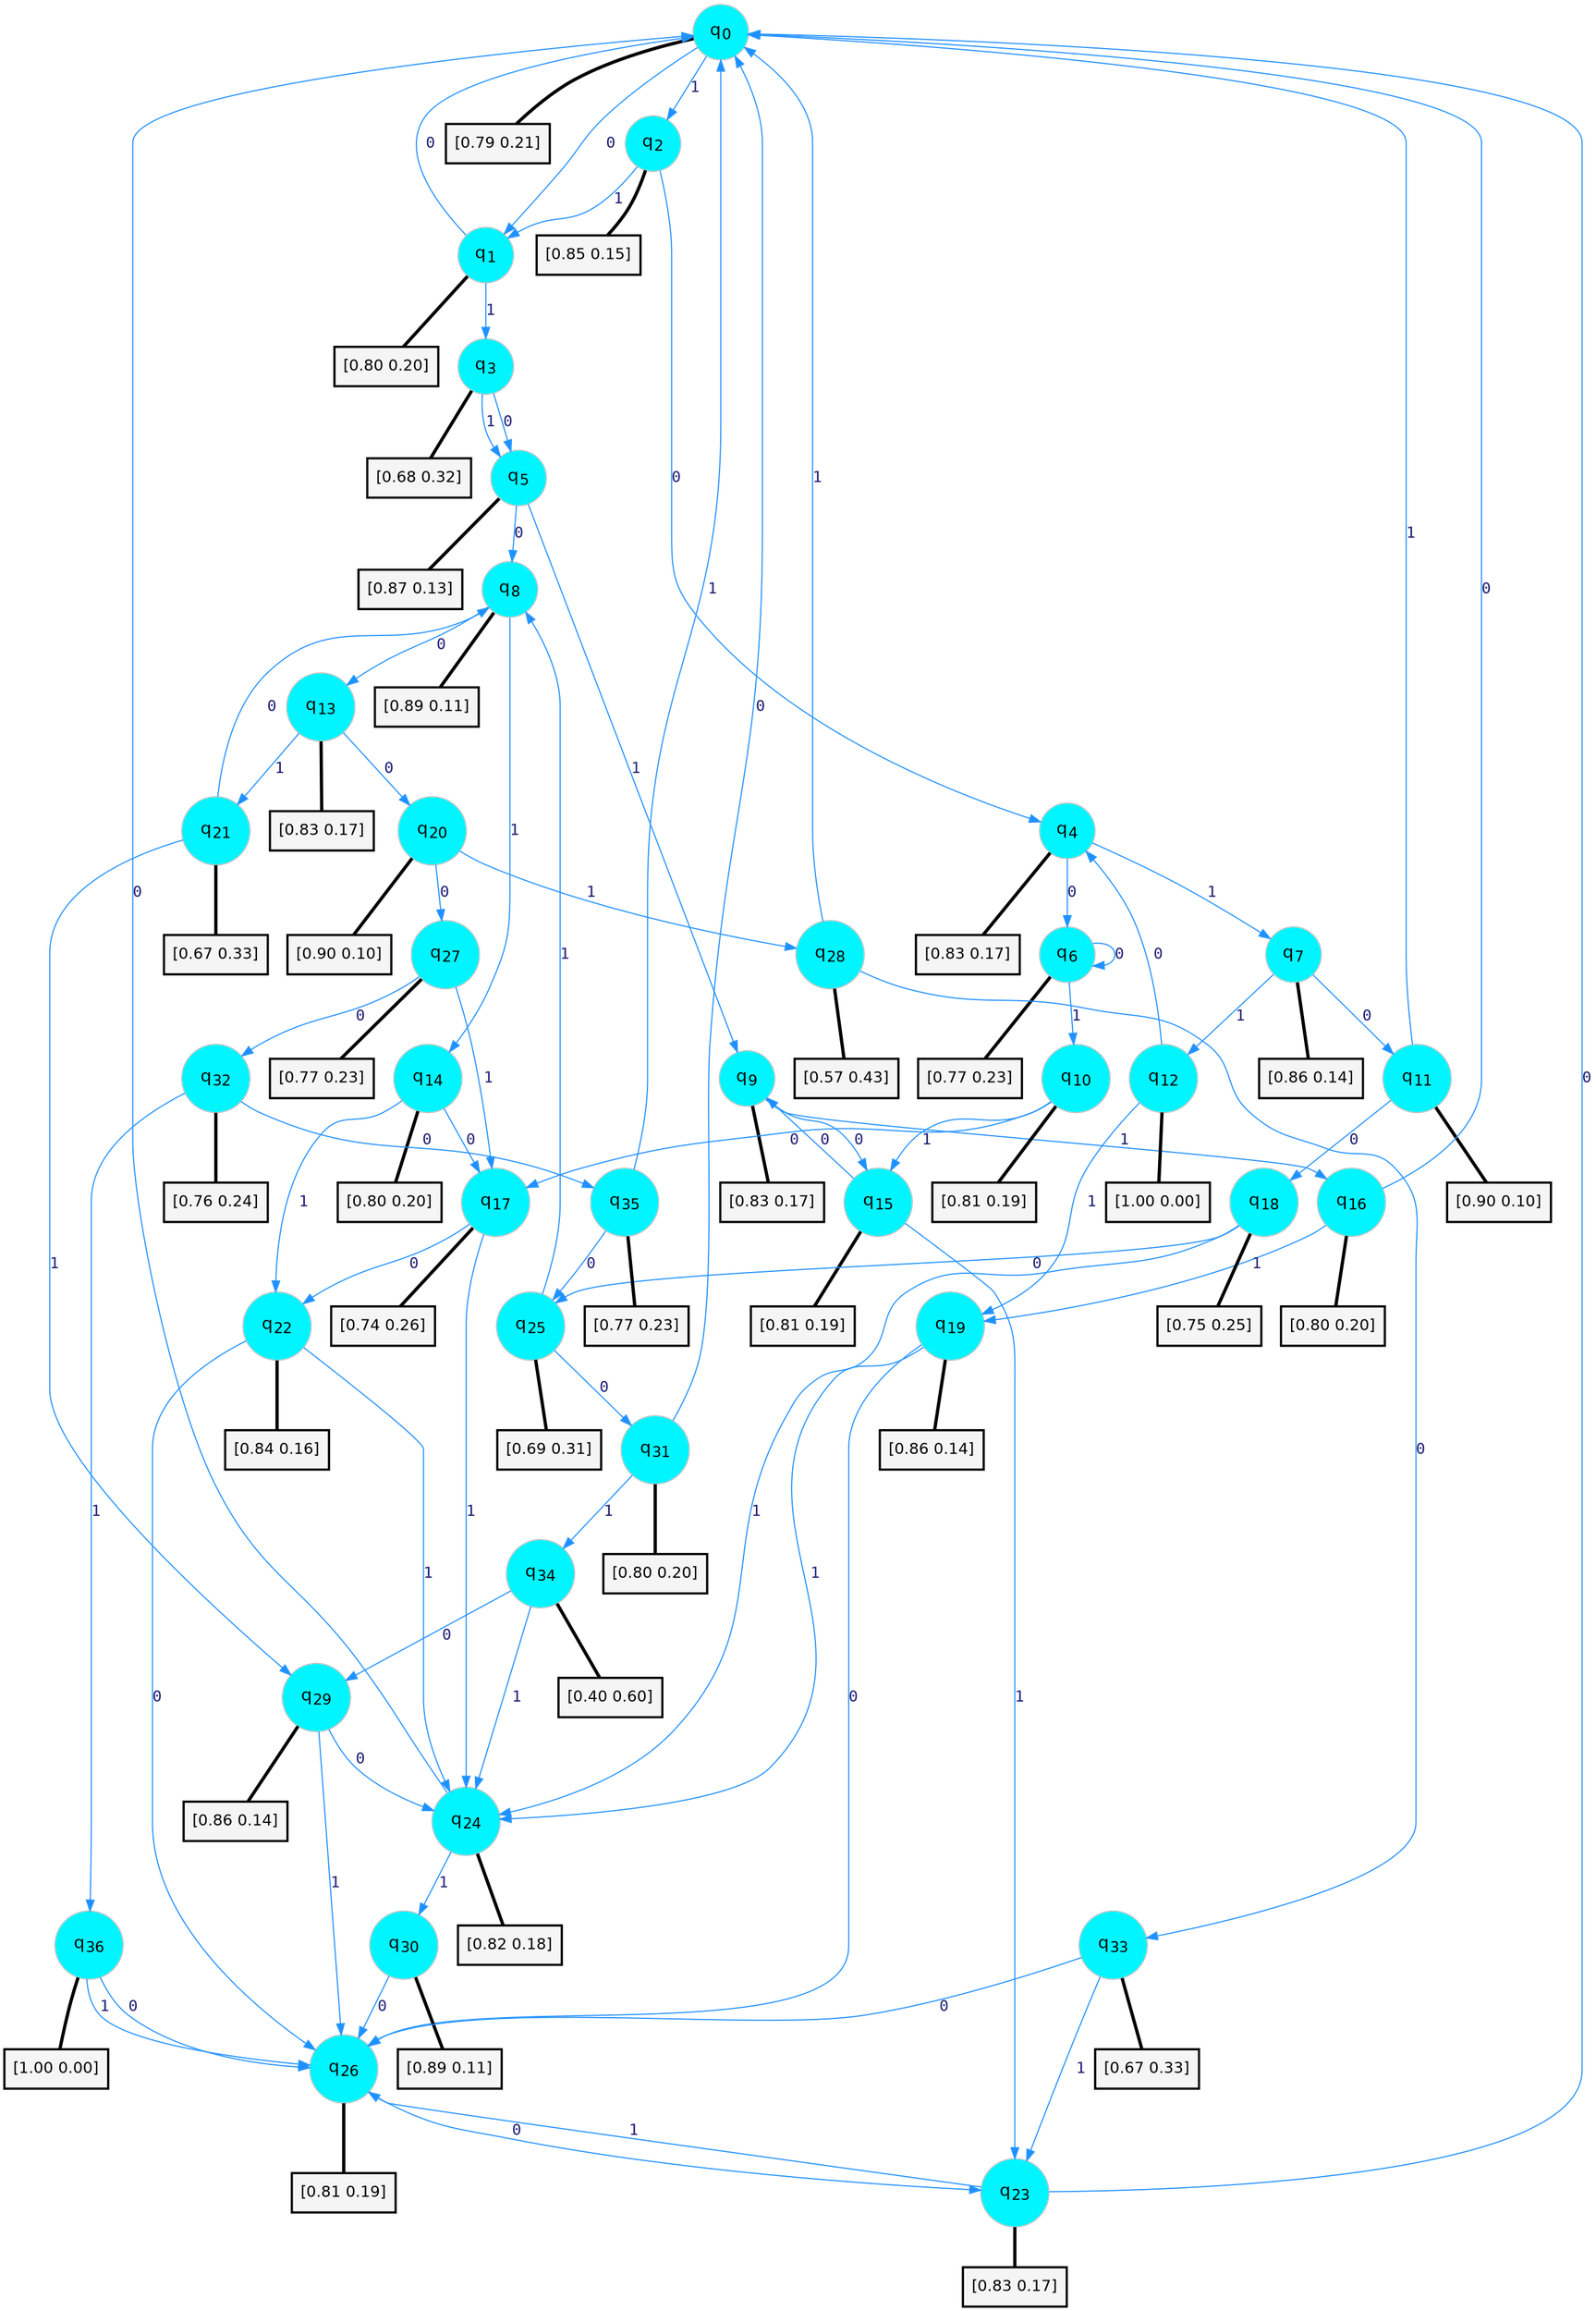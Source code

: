 digraph G {
graph [
bgcolor=transparent, dpi=300, rankdir=TD, size="40,25"];
node [
color=gray, fillcolor=turquoise1, fontcolor=black, fontname=Helvetica, fontsize=16, fontweight=bold, shape=circle, style=filled];
edge [
arrowsize=1, color=dodgerblue1, fontcolor=midnightblue, fontname=courier, fontweight=bold, penwidth=1, style=solid, weight=20];
0[label=<q<SUB>0</SUB>>];
1[label=<q<SUB>1</SUB>>];
2[label=<q<SUB>2</SUB>>];
3[label=<q<SUB>3</SUB>>];
4[label=<q<SUB>4</SUB>>];
5[label=<q<SUB>5</SUB>>];
6[label=<q<SUB>6</SUB>>];
7[label=<q<SUB>7</SUB>>];
8[label=<q<SUB>8</SUB>>];
9[label=<q<SUB>9</SUB>>];
10[label=<q<SUB>10</SUB>>];
11[label=<q<SUB>11</SUB>>];
12[label=<q<SUB>12</SUB>>];
13[label=<q<SUB>13</SUB>>];
14[label=<q<SUB>14</SUB>>];
15[label=<q<SUB>15</SUB>>];
16[label=<q<SUB>16</SUB>>];
17[label=<q<SUB>17</SUB>>];
18[label=<q<SUB>18</SUB>>];
19[label=<q<SUB>19</SUB>>];
20[label=<q<SUB>20</SUB>>];
21[label=<q<SUB>21</SUB>>];
22[label=<q<SUB>22</SUB>>];
23[label=<q<SUB>23</SUB>>];
24[label=<q<SUB>24</SUB>>];
25[label=<q<SUB>25</SUB>>];
26[label=<q<SUB>26</SUB>>];
27[label=<q<SUB>27</SUB>>];
28[label=<q<SUB>28</SUB>>];
29[label=<q<SUB>29</SUB>>];
30[label=<q<SUB>30</SUB>>];
31[label=<q<SUB>31</SUB>>];
32[label=<q<SUB>32</SUB>>];
33[label=<q<SUB>33</SUB>>];
34[label=<q<SUB>34</SUB>>];
35[label=<q<SUB>35</SUB>>];
36[label=<q<SUB>36</SUB>>];
37[label="[0.79 0.21]", shape=box,fontcolor=black, fontname=Helvetica, fontsize=14, penwidth=2, fillcolor=whitesmoke,color=black];
38[label="[0.80 0.20]", shape=box,fontcolor=black, fontname=Helvetica, fontsize=14, penwidth=2, fillcolor=whitesmoke,color=black];
39[label="[0.85 0.15]", shape=box,fontcolor=black, fontname=Helvetica, fontsize=14, penwidth=2, fillcolor=whitesmoke,color=black];
40[label="[0.68 0.32]", shape=box,fontcolor=black, fontname=Helvetica, fontsize=14, penwidth=2, fillcolor=whitesmoke,color=black];
41[label="[0.83 0.17]", shape=box,fontcolor=black, fontname=Helvetica, fontsize=14, penwidth=2, fillcolor=whitesmoke,color=black];
42[label="[0.87 0.13]", shape=box,fontcolor=black, fontname=Helvetica, fontsize=14, penwidth=2, fillcolor=whitesmoke,color=black];
43[label="[0.77 0.23]", shape=box,fontcolor=black, fontname=Helvetica, fontsize=14, penwidth=2, fillcolor=whitesmoke,color=black];
44[label="[0.86 0.14]", shape=box,fontcolor=black, fontname=Helvetica, fontsize=14, penwidth=2, fillcolor=whitesmoke,color=black];
45[label="[0.89 0.11]", shape=box,fontcolor=black, fontname=Helvetica, fontsize=14, penwidth=2, fillcolor=whitesmoke,color=black];
46[label="[0.83 0.17]", shape=box,fontcolor=black, fontname=Helvetica, fontsize=14, penwidth=2, fillcolor=whitesmoke,color=black];
47[label="[0.81 0.19]", shape=box,fontcolor=black, fontname=Helvetica, fontsize=14, penwidth=2, fillcolor=whitesmoke,color=black];
48[label="[0.90 0.10]", shape=box,fontcolor=black, fontname=Helvetica, fontsize=14, penwidth=2, fillcolor=whitesmoke,color=black];
49[label="[1.00 0.00]", shape=box,fontcolor=black, fontname=Helvetica, fontsize=14, penwidth=2, fillcolor=whitesmoke,color=black];
50[label="[0.83 0.17]", shape=box,fontcolor=black, fontname=Helvetica, fontsize=14, penwidth=2, fillcolor=whitesmoke,color=black];
51[label="[0.80 0.20]", shape=box,fontcolor=black, fontname=Helvetica, fontsize=14, penwidth=2, fillcolor=whitesmoke,color=black];
52[label="[0.81 0.19]", shape=box,fontcolor=black, fontname=Helvetica, fontsize=14, penwidth=2, fillcolor=whitesmoke,color=black];
53[label="[0.80 0.20]", shape=box,fontcolor=black, fontname=Helvetica, fontsize=14, penwidth=2, fillcolor=whitesmoke,color=black];
54[label="[0.74 0.26]", shape=box,fontcolor=black, fontname=Helvetica, fontsize=14, penwidth=2, fillcolor=whitesmoke,color=black];
55[label="[0.75 0.25]", shape=box,fontcolor=black, fontname=Helvetica, fontsize=14, penwidth=2, fillcolor=whitesmoke,color=black];
56[label="[0.86 0.14]", shape=box,fontcolor=black, fontname=Helvetica, fontsize=14, penwidth=2, fillcolor=whitesmoke,color=black];
57[label="[0.90 0.10]", shape=box,fontcolor=black, fontname=Helvetica, fontsize=14, penwidth=2, fillcolor=whitesmoke,color=black];
58[label="[0.67 0.33]", shape=box,fontcolor=black, fontname=Helvetica, fontsize=14, penwidth=2, fillcolor=whitesmoke,color=black];
59[label="[0.84 0.16]", shape=box,fontcolor=black, fontname=Helvetica, fontsize=14, penwidth=2, fillcolor=whitesmoke,color=black];
60[label="[0.83 0.17]", shape=box,fontcolor=black, fontname=Helvetica, fontsize=14, penwidth=2, fillcolor=whitesmoke,color=black];
61[label="[0.82 0.18]", shape=box,fontcolor=black, fontname=Helvetica, fontsize=14, penwidth=2, fillcolor=whitesmoke,color=black];
62[label="[0.69 0.31]", shape=box,fontcolor=black, fontname=Helvetica, fontsize=14, penwidth=2, fillcolor=whitesmoke,color=black];
63[label="[0.81 0.19]", shape=box,fontcolor=black, fontname=Helvetica, fontsize=14, penwidth=2, fillcolor=whitesmoke,color=black];
64[label="[0.77 0.23]", shape=box,fontcolor=black, fontname=Helvetica, fontsize=14, penwidth=2, fillcolor=whitesmoke,color=black];
65[label="[0.57 0.43]", shape=box,fontcolor=black, fontname=Helvetica, fontsize=14, penwidth=2, fillcolor=whitesmoke,color=black];
66[label="[0.86 0.14]", shape=box,fontcolor=black, fontname=Helvetica, fontsize=14, penwidth=2, fillcolor=whitesmoke,color=black];
67[label="[0.89 0.11]", shape=box,fontcolor=black, fontname=Helvetica, fontsize=14, penwidth=2, fillcolor=whitesmoke,color=black];
68[label="[0.80 0.20]", shape=box,fontcolor=black, fontname=Helvetica, fontsize=14, penwidth=2, fillcolor=whitesmoke,color=black];
69[label="[0.76 0.24]", shape=box,fontcolor=black, fontname=Helvetica, fontsize=14, penwidth=2, fillcolor=whitesmoke,color=black];
70[label="[0.67 0.33]", shape=box,fontcolor=black, fontname=Helvetica, fontsize=14, penwidth=2, fillcolor=whitesmoke,color=black];
71[label="[0.40 0.60]", shape=box,fontcolor=black, fontname=Helvetica, fontsize=14, penwidth=2, fillcolor=whitesmoke,color=black];
72[label="[0.77 0.23]", shape=box,fontcolor=black, fontname=Helvetica, fontsize=14, penwidth=2, fillcolor=whitesmoke,color=black];
73[label="[1.00 0.00]", shape=box,fontcolor=black, fontname=Helvetica, fontsize=14, penwidth=2, fillcolor=whitesmoke,color=black];
0->1 [label=0];
0->2 [label=1];
0->37 [arrowhead=none, penwidth=3,color=black];
1->0 [label=0];
1->3 [label=1];
1->38 [arrowhead=none, penwidth=3,color=black];
2->4 [label=0];
2->1 [label=1];
2->39 [arrowhead=none, penwidth=3,color=black];
3->5 [label=0];
3->5 [label=1];
3->40 [arrowhead=none, penwidth=3,color=black];
4->6 [label=0];
4->7 [label=1];
4->41 [arrowhead=none, penwidth=3,color=black];
5->8 [label=0];
5->9 [label=1];
5->42 [arrowhead=none, penwidth=3,color=black];
6->6 [label=0];
6->10 [label=1];
6->43 [arrowhead=none, penwidth=3,color=black];
7->11 [label=0];
7->12 [label=1];
7->44 [arrowhead=none, penwidth=3,color=black];
8->13 [label=0];
8->14 [label=1];
8->45 [arrowhead=none, penwidth=3,color=black];
9->15 [label=0];
9->16 [label=1];
9->46 [arrowhead=none, penwidth=3,color=black];
10->17 [label=0];
10->15 [label=1];
10->47 [arrowhead=none, penwidth=3,color=black];
11->18 [label=0];
11->0 [label=1];
11->48 [arrowhead=none, penwidth=3,color=black];
12->4 [label=0];
12->19 [label=1];
12->49 [arrowhead=none, penwidth=3,color=black];
13->20 [label=0];
13->21 [label=1];
13->50 [arrowhead=none, penwidth=3,color=black];
14->17 [label=0];
14->22 [label=1];
14->51 [arrowhead=none, penwidth=3,color=black];
15->9 [label=0];
15->23 [label=1];
15->52 [arrowhead=none, penwidth=3,color=black];
16->0 [label=0];
16->19 [label=1];
16->53 [arrowhead=none, penwidth=3,color=black];
17->22 [label=0];
17->24 [label=1];
17->54 [arrowhead=none, penwidth=3,color=black];
18->25 [label=0];
18->24 [label=1];
18->55 [arrowhead=none, penwidth=3,color=black];
19->26 [label=0];
19->24 [label=1];
19->56 [arrowhead=none, penwidth=3,color=black];
20->27 [label=0];
20->28 [label=1];
20->57 [arrowhead=none, penwidth=3,color=black];
21->8 [label=0];
21->29 [label=1];
21->58 [arrowhead=none, penwidth=3,color=black];
22->26 [label=0];
22->24 [label=1];
22->59 [arrowhead=none, penwidth=3,color=black];
23->0 [label=0];
23->26 [label=1];
23->60 [arrowhead=none, penwidth=3,color=black];
24->0 [label=0];
24->30 [label=1];
24->61 [arrowhead=none, penwidth=3,color=black];
25->31 [label=0];
25->8 [label=1];
25->62 [arrowhead=none, penwidth=3,color=black];
26->23 [label=0];
26->63 [arrowhead=none, penwidth=3,color=black];
27->32 [label=0];
27->17 [label=1];
27->64 [arrowhead=none, penwidth=3,color=black];
28->33 [label=0];
28->0 [label=1];
28->65 [arrowhead=none, penwidth=3,color=black];
29->24 [label=0];
29->26 [label=1];
29->66 [arrowhead=none, penwidth=3,color=black];
30->26 [label=0];
30->67 [arrowhead=none, penwidth=3,color=black];
31->0 [label=0];
31->34 [label=1];
31->68 [arrowhead=none, penwidth=3,color=black];
32->35 [label=0];
32->36 [label=1];
32->69 [arrowhead=none, penwidth=3,color=black];
33->26 [label=0];
33->23 [label=1];
33->70 [arrowhead=none, penwidth=3,color=black];
34->29 [label=0];
34->24 [label=1];
34->71 [arrowhead=none, penwidth=3,color=black];
35->25 [label=0];
35->0 [label=1];
35->72 [arrowhead=none, penwidth=3,color=black];
36->26 [label=0];
36->26 [label=1];
36->73 [arrowhead=none, penwidth=3,color=black];
}
